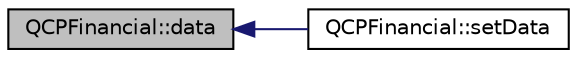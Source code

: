digraph "QCPFinancial::data"
{
  edge [fontname="Helvetica",fontsize="10",labelfontname="Helvetica",labelfontsize="10"];
  node [fontname="Helvetica",fontsize="10",shape=record];
  rankdir="LR";
  Node45 [label="QCPFinancial::data",height=0.2,width=0.4,color="black", fillcolor="grey75", style="filled", fontcolor="black"];
  Node45 -> Node46 [dir="back",color="midnightblue",fontsize="10",style="solid",fontname="Helvetica"];
  Node46 [label="QCPFinancial::setData",height=0.2,width=0.4,color="black", fillcolor="white", style="filled",URL="$da/d7c/class_q_c_p_financial.html#adf12a86082f1e488df6a4e8603f8fd6d"];
}
